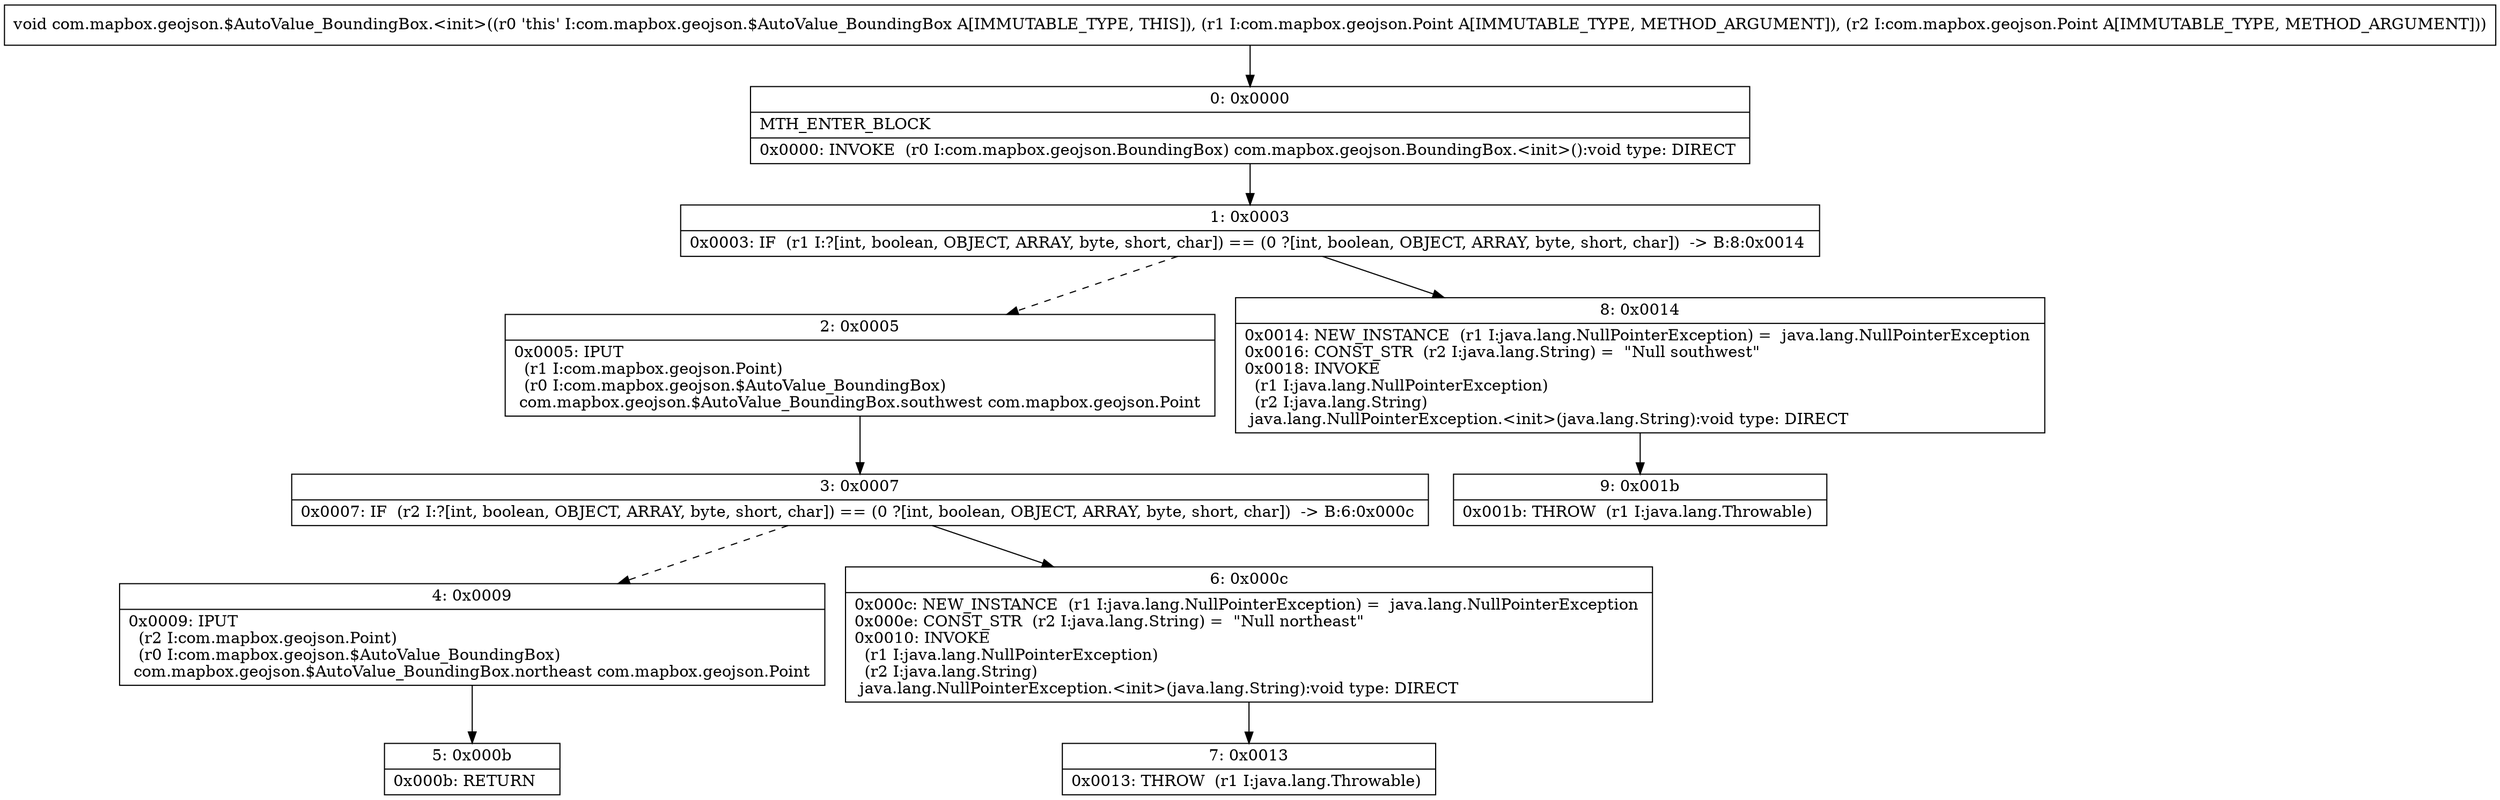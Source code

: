 digraph "CFG forcom.mapbox.geojson.$AutoValue_BoundingBox.\<init\>(Lcom\/mapbox\/geojson\/Point;Lcom\/mapbox\/geojson\/Point;)V" {
Node_0 [shape=record,label="{0\:\ 0x0000|MTH_ENTER_BLOCK\l|0x0000: INVOKE  (r0 I:com.mapbox.geojson.BoundingBox) com.mapbox.geojson.BoundingBox.\<init\>():void type: DIRECT \l}"];
Node_1 [shape=record,label="{1\:\ 0x0003|0x0003: IF  (r1 I:?[int, boolean, OBJECT, ARRAY, byte, short, char]) == (0 ?[int, boolean, OBJECT, ARRAY, byte, short, char])  \-\> B:8:0x0014 \l}"];
Node_2 [shape=record,label="{2\:\ 0x0005|0x0005: IPUT  \l  (r1 I:com.mapbox.geojson.Point)\l  (r0 I:com.mapbox.geojson.$AutoValue_BoundingBox)\l com.mapbox.geojson.$AutoValue_BoundingBox.southwest com.mapbox.geojson.Point \l}"];
Node_3 [shape=record,label="{3\:\ 0x0007|0x0007: IF  (r2 I:?[int, boolean, OBJECT, ARRAY, byte, short, char]) == (0 ?[int, boolean, OBJECT, ARRAY, byte, short, char])  \-\> B:6:0x000c \l}"];
Node_4 [shape=record,label="{4\:\ 0x0009|0x0009: IPUT  \l  (r2 I:com.mapbox.geojson.Point)\l  (r0 I:com.mapbox.geojson.$AutoValue_BoundingBox)\l com.mapbox.geojson.$AutoValue_BoundingBox.northeast com.mapbox.geojson.Point \l}"];
Node_5 [shape=record,label="{5\:\ 0x000b|0x000b: RETURN   \l}"];
Node_6 [shape=record,label="{6\:\ 0x000c|0x000c: NEW_INSTANCE  (r1 I:java.lang.NullPointerException) =  java.lang.NullPointerException \l0x000e: CONST_STR  (r2 I:java.lang.String) =  \"Null northeast\" \l0x0010: INVOKE  \l  (r1 I:java.lang.NullPointerException)\l  (r2 I:java.lang.String)\l java.lang.NullPointerException.\<init\>(java.lang.String):void type: DIRECT \l}"];
Node_7 [shape=record,label="{7\:\ 0x0013|0x0013: THROW  (r1 I:java.lang.Throwable) \l}"];
Node_8 [shape=record,label="{8\:\ 0x0014|0x0014: NEW_INSTANCE  (r1 I:java.lang.NullPointerException) =  java.lang.NullPointerException \l0x0016: CONST_STR  (r2 I:java.lang.String) =  \"Null southwest\" \l0x0018: INVOKE  \l  (r1 I:java.lang.NullPointerException)\l  (r2 I:java.lang.String)\l java.lang.NullPointerException.\<init\>(java.lang.String):void type: DIRECT \l}"];
Node_9 [shape=record,label="{9\:\ 0x001b|0x001b: THROW  (r1 I:java.lang.Throwable) \l}"];
MethodNode[shape=record,label="{void com.mapbox.geojson.$AutoValue_BoundingBox.\<init\>((r0 'this' I:com.mapbox.geojson.$AutoValue_BoundingBox A[IMMUTABLE_TYPE, THIS]), (r1 I:com.mapbox.geojson.Point A[IMMUTABLE_TYPE, METHOD_ARGUMENT]), (r2 I:com.mapbox.geojson.Point A[IMMUTABLE_TYPE, METHOD_ARGUMENT])) }"];
MethodNode -> Node_0;
Node_0 -> Node_1;
Node_1 -> Node_2[style=dashed];
Node_1 -> Node_8;
Node_2 -> Node_3;
Node_3 -> Node_4[style=dashed];
Node_3 -> Node_6;
Node_4 -> Node_5;
Node_6 -> Node_7;
Node_8 -> Node_9;
}

